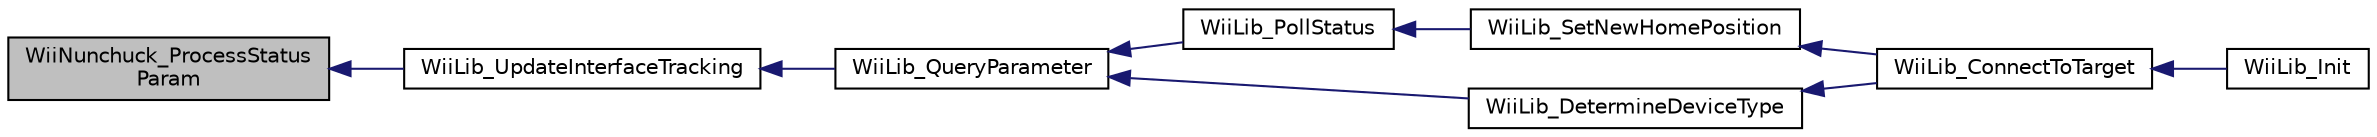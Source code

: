 digraph "WiiNunchuck_ProcessStatusParam"
{
  edge [fontname="Helvetica",fontsize="10",labelfontname="Helvetica",labelfontsize="10"];
  node [fontname="Helvetica",fontsize="10",shape=record];
  rankdir="LR";
  Node1 [label="WiiNunchuck_ProcessStatus\lParam",height=0.2,width=0.4,color="black", fillcolor="grey75", style="filled", fontcolor="black"];
  Node1 -> Node2 [dir="back",color="midnightblue",fontsize="10",style="solid",fontname="Helvetica"];
  Node2 [label="WiiLib_UpdateInterfaceTracking",height=0.2,width=0.4,color="black", fillcolor="white", style="filled",URL="$wii__lib_8c.html#aad241b45d69099b34e33ce9d56f8ecdd",tooltip="Wrapper to invoke the appropriate target-specific processing function to interpret the current status..."];
  Node2 -> Node3 [dir="back",color="midnightblue",fontsize="10",style="solid",fontname="Helvetica"];
  Node3 [label="WiiLib_QueryParameter",height=0.2,width=0.4,color="black", fillcolor="white", style="filled",URL="$wii__lib_8c.html#a3f1a4a0b9edfea52390b8bf07a9fef1f",tooltip="Hanldes process of initiating and reading the response for querying a parameter value from the target..."];
  Node3 -> Node4 [dir="back",color="midnightblue",fontsize="10",style="solid",fontname="Helvetica"];
  Node4 [label="WiiLib_PollStatus",height=0.2,width=0.4,color="black", fillcolor="white", style="filled",URL="$wii__lib_8c.html#ae4aaae06500be0c8bfb9b12f05752f48",tooltip="Refreshes tracking values for the target device&#39;s status bits. "];
  Node4 -> Node5 [dir="back",color="midnightblue",fontsize="10",style="solid",fontname="Helvetica"];
  Node5 [label="WiiLib_SetNewHomePosition",height=0.2,width=0.4,color="black", fillcolor="white", style="filled",URL="$wii__lib_8c.html#a97062879138116ad48b5fd89682d6c48",tooltip="Refreshes tracking values for the target device&#39;s status bits. "];
  Node5 -> Node6 [dir="back",color="midnightblue",fontsize="10",style="solid",fontname="Helvetica"];
  Node6 [label="WiiLib_ConnectToTarget",height=0.2,width=0.4,color="black", fillcolor="white", style="filled",URL="$wii__lib_8c.html#a351e727ad63aec8dd05b8209ffa44adf",tooltip="Attempts to connect to target device. "];
  Node6 -> Node7 [dir="back",color="midnightblue",fontsize="10",style="solid",fontname="Helvetica"];
  Node7 [label="WiiLib_Init",height=0.2,width=0.4,color="black", fillcolor="white", style="filled",URL="$wii__lib_8c.html#a39366dd2388ce824b8307ea8158eab1d",tooltip="Initializes the Wii target device (e.g. nunchuck). "];
  Node3 -> Node8 [dir="back",color="midnightblue",fontsize="10",style="solid",fontname="Helvetica"];
  Node8 [label="WiiLib_DetermineDeviceType",height=0.2,width=0.4,color="black", fillcolor="white", style="filled",URL="$wii__lib_8c.html#a88416ab373070607a6f41dee57f2d517",tooltip="Handles the process of decrypting data received from a target device. "];
  Node8 -> Node6 [dir="back",color="midnightblue",fontsize="10",style="solid",fontname="Helvetica"];
}
